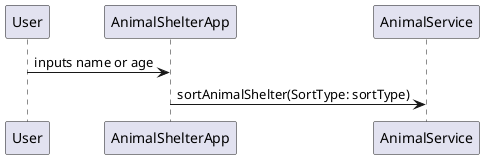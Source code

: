 @startuml

User -> AnimalShelterApp : inputs name or age
AnimalShelterApp -> AnimalService : sortAnimalShelter(SortType: sortType)


@enduml

@startuml
user -> frontend
frontend -> backend_controller
backend_controller -> backend_service
backend_service -> backend_repository
backend_repository -> database
backend_repository <- database
backend_service <- backend_repository
backend_controller <- backend_service
frontend <- backend_controller
user <- frontend
@enduml